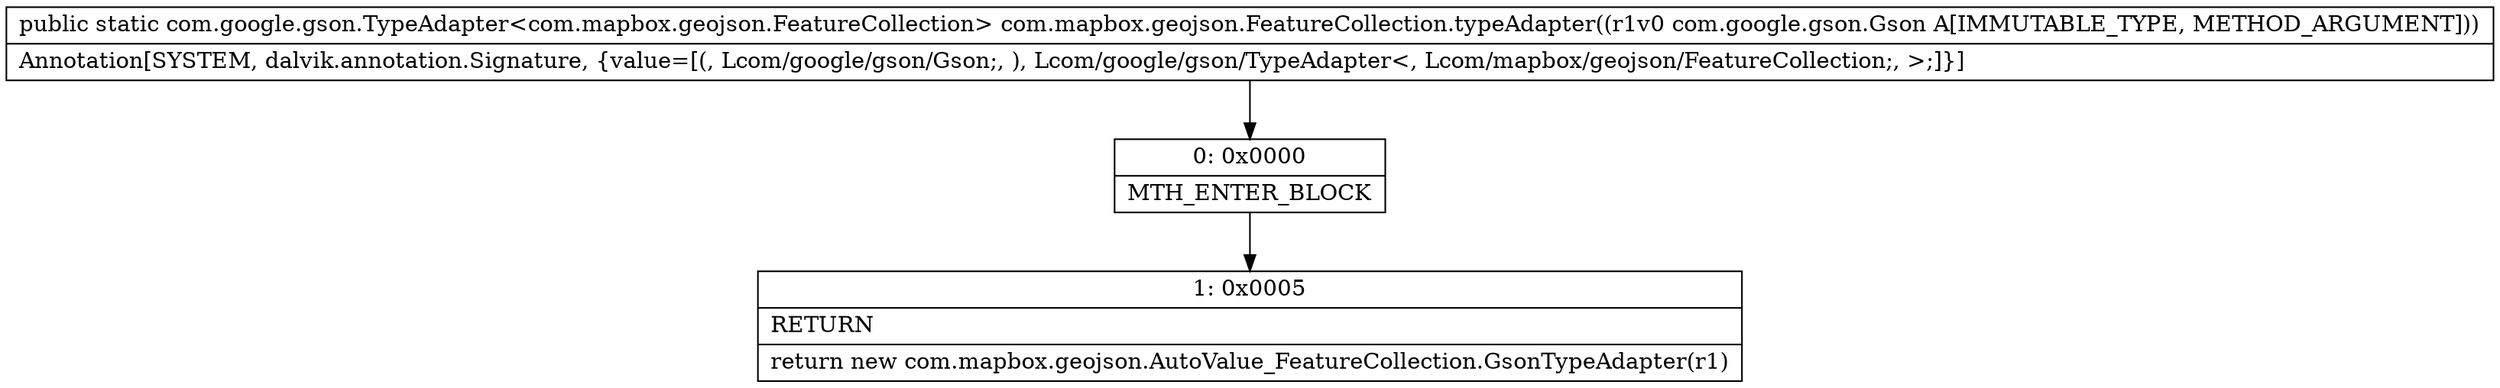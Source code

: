 digraph "CFG forcom.mapbox.geojson.FeatureCollection.typeAdapter(Lcom\/google\/gson\/Gson;)Lcom\/google\/gson\/TypeAdapter;" {
Node_0 [shape=record,label="{0\:\ 0x0000|MTH_ENTER_BLOCK\l}"];
Node_1 [shape=record,label="{1\:\ 0x0005|RETURN\l|return new com.mapbox.geojson.AutoValue_FeatureCollection.GsonTypeAdapter(r1)\l}"];
MethodNode[shape=record,label="{public static com.google.gson.TypeAdapter\<com.mapbox.geojson.FeatureCollection\> com.mapbox.geojson.FeatureCollection.typeAdapter((r1v0 com.google.gson.Gson A[IMMUTABLE_TYPE, METHOD_ARGUMENT]))  | Annotation[SYSTEM, dalvik.annotation.Signature, \{value=[(, Lcom\/google\/gson\/Gson;, ), Lcom\/google\/gson\/TypeAdapter\<, Lcom\/mapbox\/geojson\/FeatureCollection;, \>;]\}]\l}"];
MethodNode -> Node_0;
Node_0 -> Node_1;
}

